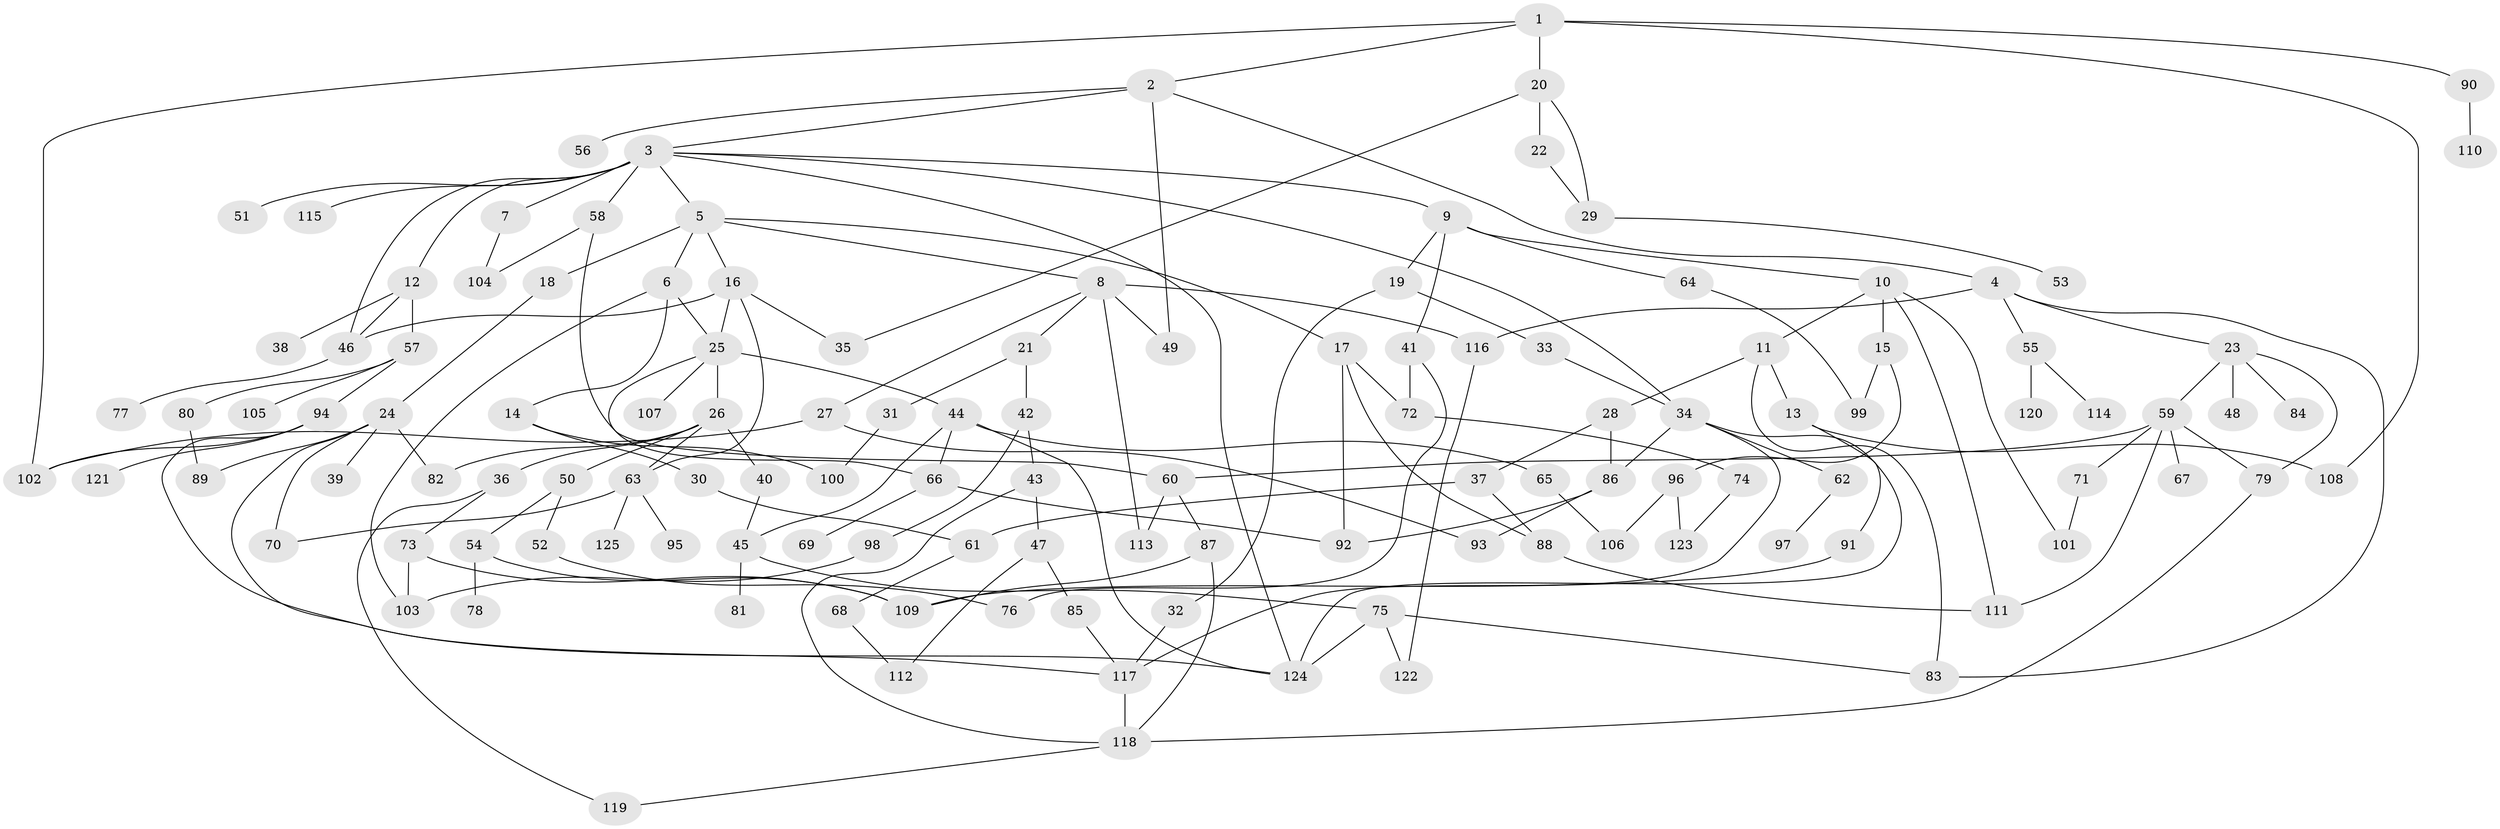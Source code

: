 // coarse degree distribution, {5: 0.10975609756097561, 13: 0.012195121951219513, 6: 0.07317073170731707, 4: 0.10975609756097561, 2: 0.2073170731707317, 7: 0.012195121951219513, 8: 0.024390243902439025, 3: 0.23170731707317074, 9: 0.012195121951219513, 1: 0.2073170731707317}
// Generated by graph-tools (version 1.1) at 2025/51/02/27/25 19:51:38]
// undirected, 125 vertices, 180 edges
graph export_dot {
graph [start="1"]
  node [color=gray90,style=filled];
  1;
  2;
  3;
  4;
  5;
  6;
  7;
  8;
  9;
  10;
  11;
  12;
  13;
  14;
  15;
  16;
  17;
  18;
  19;
  20;
  21;
  22;
  23;
  24;
  25;
  26;
  27;
  28;
  29;
  30;
  31;
  32;
  33;
  34;
  35;
  36;
  37;
  38;
  39;
  40;
  41;
  42;
  43;
  44;
  45;
  46;
  47;
  48;
  49;
  50;
  51;
  52;
  53;
  54;
  55;
  56;
  57;
  58;
  59;
  60;
  61;
  62;
  63;
  64;
  65;
  66;
  67;
  68;
  69;
  70;
  71;
  72;
  73;
  74;
  75;
  76;
  77;
  78;
  79;
  80;
  81;
  82;
  83;
  84;
  85;
  86;
  87;
  88;
  89;
  90;
  91;
  92;
  93;
  94;
  95;
  96;
  97;
  98;
  99;
  100;
  101;
  102;
  103;
  104;
  105;
  106;
  107;
  108;
  109;
  110;
  111;
  112;
  113;
  114;
  115;
  116;
  117;
  118;
  119;
  120;
  121;
  122;
  123;
  124;
  125;
  1 -- 2;
  1 -- 20;
  1 -- 90;
  1 -- 102;
  1 -- 108;
  2 -- 3;
  2 -- 4;
  2 -- 49;
  2 -- 56;
  3 -- 5;
  3 -- 7;
  3 -- 9;
  3 -- 12;
  3 -- 46;
  3 -- 51;
  3 -- 58;
  3 -- 115;
  3 -- 124;
  3 -- 34;
  4 -- 23;
  4 -- 55;
  4 -- 83;
  4 -- 116;
  5 -- 6;
  5 -- 8;
  5 -- 16;
  5 -- 17;
  5 -- 18;
  6 -- 14;
  6 -- 25;
  6 -- 103;
  7 -- 104;
  8 -- 21;
  8 -- 27;
  8 -- 116;
  8 -- 49;
  8 -- 113;
  9 -- 10;
  9 -- 19;
  9 -- 41;
  9 -- 64;
  10 -- 11;
  10 -- 15;
  10 -- 111;
  10 -- 101;
  11 -- 13;
  11 -- 28;
  11 -- 83;
  12 -- 38;
  12 -- 57;
  12 -- 46;
  13 -- 91;
  13 -- 108;
  14 -- 30;
  14 -- 100;
  15 -- 96;
  15 -- 99;
  16 -- 63;
  16 -- 35;
  16 -- 25;
  16 -- 46;
  17 -- 72;
  17 -- 88;
  17 -- 92;
  18 -- 24;
  19 -- 32;
  19 -- 33;
  20 -- 22;
  20 -- 35;
  20 -- 29;
  21 -- 31;
  21 -- 42;
  22 -- 29;
  23 -- 48;
  23 -- 59;
  23 -- 84;
  23 -- 79;
  24 -- 39;
  24 -- 82;
  24 -- 117;
  24 -- 89;
  24 -- 70;
  25 -- 26;
  25 -- 44;
  25 -- 66;
  25 -- 107;
  26 -- 36;
  26 -- 40;
  26 -- 50;
  26 -- 63;
  26 -- 82;
  27 -- 102;
  27 -- 93;
  28 -- 37;
  28 -- 86;
  29 -- 53;
  30 -- 61;
  31 -- 100;
  32 -- 117;
  33 -- 34;
  34 -- 62;
  34 -- 86;
  34 -- 124;
  34 -- 117;
  36 -- 73;
  36 -- 119;
  37 -- 61;
  37 -- 88;
  40 -- 45;
  41 -- 76;
  41 -- 72;
  42 -- 43;
  42 -- 98;
  43 -- 47;
  43 -- 118;
  44 -- 45;
  44 -- 65;
  44 -- 124;
  44 -- 66;
  45 -- 75;
  45 -- 81;
  46 -- 77;
  47 -- 85;
  47 -- 112;
  50 -- 52;
  50 -- 54;
  52 -- 76;
  54 -- 78;
  54 -- 109;
  55 -- 114;
  55 -- 120;
  57 -- 80;
  57 -- 94;
  57 -- 105;
  58 -- 60;
  58 -- 104;
  59 -- 67;
  59 -- 71;
  59 -- 79;
  59 -- 111;
  59 -- 60;
  60 -- 87;
  60 -- 113;
  61 -- 68;
  62 -- 97;
  63 -- 70;
  63 -- 95;
  63 -- 125;
  64 -- 99;
  65 -- 106;
  66 -- 69;
  66 -- 92;
  68 -- 112;
  71 -- 101;
  72 -- 74;
  73 -- 103;
  73 -- 109;
  74 -- 123;
  75 -- 122;
  75 -- 83;
  75 -- 124;
  79 -- 118;
  80 -- 89;
  85 -- 117;
  86 -- 92;
  86 -- 93;
  87 -- 109;
  87 -- 118;
  88 -- 111;
  90 -- 110;
  91 -- 109;
  94 -- 121;
  94 -- 102;
  94 -- 124;
  96 -- 123;
  96 -- 106;
  98 -- 103;
  116 -- 122;
  117 -- 118;
  118 -- 119;
}

